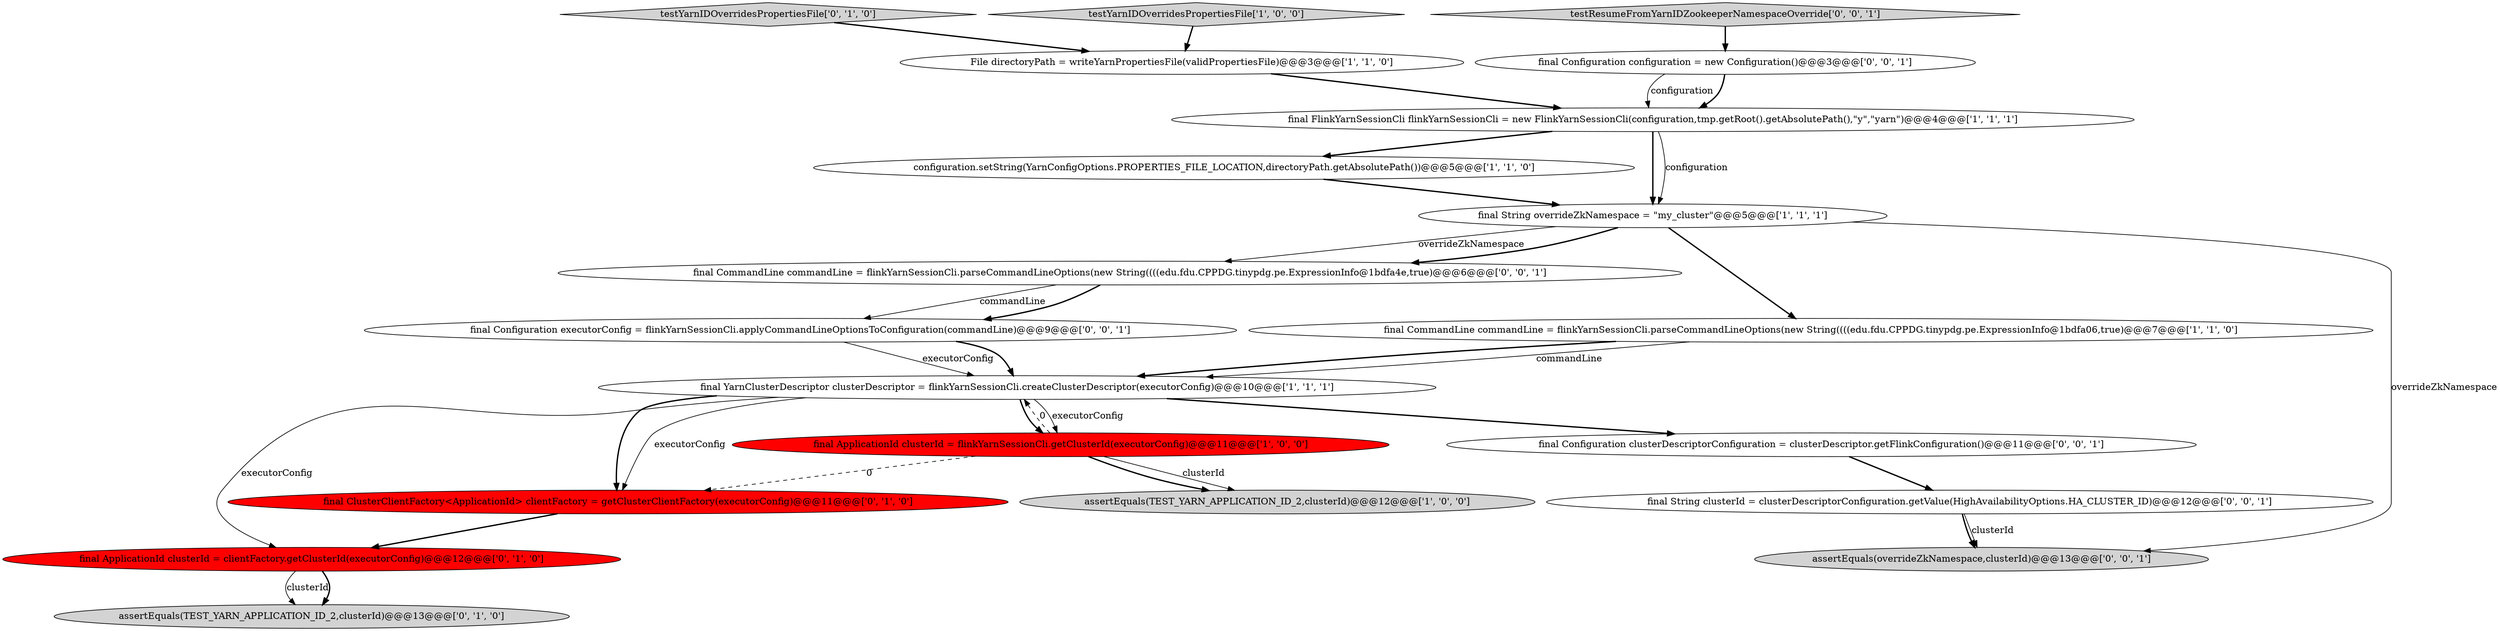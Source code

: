 digraph {
12 [style = filled, label = "assertEquals(TEST_YARN_APPLICATION_ID_2,clusterId)@@@13@@@['0', '1', '0']", fillcolor = lightgray, shape = ellipse image = "AAA0AAABBB2BBB"];
14 [style = filled, label = "final CommandLine commandLine = flinkYarnSessionCli.parseCommandLineOptions(new String((((edu.fdu.CPPDG.tinypdg.pe.ExpressionInfo@1bdfa4e,true)@@@6@@@['0', '0', '1']", fillcolor = white, shape = ellipse image = "AAA0AAABBB3BBB"];
4 [style = filled, label = "final YarnClusterDescriptor clusterDescriptor = flinkYarnSessionCli.createClusterDescriptor(executorConfig)@@@10@@@['1', '1', '1']", fillcolor = white, shape = ellipse image = "AAA0AAABBB1BBB"];
3 [style = filled, label = "File directoryPath = writeYarnPropertiesFile(validPropertiesFile)@@@3@@@['1', '1', '0']", fillcolor = white, shape = ellipse image = "AAA0AAABBB1BBB"];
17 [style = filled, label = "assertEquals(overrideZkNamespace,clusterId)@@@13@@@['0', '0', '1']", fillcolor = lightgray, shape = ellipse image = "AAA0AAABBB3BBB"];
19 [style = filled, label = "final String clusterId = clusterDescriptorConfiguration.getValue(HighAvailabilityOptions.HA_CLUSTER_ID)@@@12@@@['0', '0', '1']", fillcolor = white, shape = ellipse image = "AAA0AAABBB3BBB"];
16 [style = filled, label = "final Configuration configuration = new Configuration()@@@3@@@['0', '0', '1']", fillcolor = white, shape = ellipse image = "AAA0AAABBB3BBB"];
6 [style = filled, label = "final CommandLine commandLine = flinkYarnSessionCli.parseCommandLineOptions(new String((((edu.fdu.CPPDG.tinypdg.pe.ExpressionInfo@1bdfa06,true)@@@7@@@['1', '1', '0']", fillcolor = white, shape = ellipse image = "AAA0AAABBB1BBB"];
9 [style = filled, label = "final ApplicationId clusterId = clientFactory.getClusterId(executorConfig)@@@12@@@['0', '1', '0']", fillcolor = red, shape = ellipse image = "AAA1AAABBB2BBB"];
10 [style = filled, label = "final ClusterClientFactory<ApplicationId> clientFactory = getClusterClientFactory(executorConfig)@@@11@@@['0', '1', '0']", fillcolor = red, shape = ellipse image = "AAA1AAABBB2BBB"];
7 [style = filled, label = "final FlinkYarnSessionCli flinkYarnSessionCli = new FlinkYarnSessionCli(configuration,tmp.getRoot().getAbsolutePath(),\"y\",\"yarn\")@@@4@@@['1', '1', '1']", fillcolor = white, shape = ellipse image = "AAA0AAABBB1BBB"];
1 [style = filled, label = "testYarnIDOverridesPropertiesFile['1', '0', '0']", fillcolor = lightgray, shape = diamond image = "AAA0AAABBB1BBB"];
13 [style = filled, label = "final Configuration clusterDescriptorConfiguration = clusterDescriptor.getFlinkConfiguration()@@@11@@@['0', '0', '1']", fillcolor = white, shape = ellipse image = "AAA0AAABBB3BBB"];
18 [style = filled, label = "final Configuration executorConfig = flinkYarnSessionCli.applyCommandLineOptionsToConfiguration(commandLine)@@@9@@@['0', '0', '1']", fillcolor = white, shape = ellipse image = "AAA0AAABBB3BBB"];
0 [style = filled, label = "configuration.setString(YarnConfigOptions.PROPERTIES_FILE_LOCATION,directoryPath.getAbsolutePath())@@@5@@@['1', '1', '0']", fillcolor = white, shape = ellipse image = "AAA0AAABBB1BBB"];
5 [style = filled, label = "final ApplicationId clusterId = flinkYarnSessionCli.getClusterId(executorConfig)@@@11@@@['1', '0', '0']", fillcolor = red, shape = ellipse image = "AAA1AAABBB1BBB"];
11 [style = filled, label = "testYarnIDOverridesPropertiesFile['0', '1', '0']", fillcolor = lightgray, shape = diamond image = "AAA0AAABBB2BBB"];
15 [style = filled, label = "testResumeFromYarnIDZookeeperNamespaceOverride['0', '0', '1']", fillcolor = lightgray, shape = diamond image = "AAA0AAABBB3BBB"];
8 [style = filled, label = "final String overrideZkNamespace = \"my_cluster\"@@@5@@@['1', '1', '1']", fillcolor = white, shape = ellipse image = "AAA0AAABBB1BBB"];
2 [style = filled, label = "assertEquals(TEST_YARN_APPLICATION_ID_2,clusterId)@@@12@@@['1', '0', '0']", fillcolor = lightgray, shape = ellipse image = "AAA0AAABBB1BBB"];
4->10 [style = bold, label=""];
9->12 [style = solid, label="clusterId"];
8->14 [style = solid, label="overrideZkNamespace"];
4->13 [style = bold, label=""];
16->7 [style = bold, label=""];
1->3 [style = bold, label=""];
8->14 [style = bold, label=""];
8->6 [style = bold, label=""];
7->0 [style = bold, label=""];
19->17 [style = bold, label=""];
7->8 [style = bold, label=""];
15->16 [style = bold, label=""];
18->4 [style = solid, label="executorConfig"];
5->4 [style = dashed, label="0"];
14->18 [style = solid, label="commandLine"];
6->4 [style = solid, label="commandLine"];
5->2 [style = solid, label="clusterId"];
4->9 [style = solid, label="executorConfig"];
6->4 [style = bold, label=""];
4->5 [style = solid, label="executorConfig"];
5->2 [style = bold, label=""];
13->19 [style = bold, label=""];
18->4 [style = bold, label=""];
5->10 [style = dashed, label="0"];
3->7 [style = bold, label=""];
11->3 [style = bold, label=""];
7->8 [style = solid, label="configuration"];
16->7 [style = solid, label="configuration"];
4->10 [style = solid, label="executorConfig"];
0->8 [style = bold, label=""];
14->18 [style = bold, label=""];
10->9 [style = bold, label=""];
9->12 [style = bold, label=""];
8->17 [style = solid, label="overrideZkNamespace"];
19->17 [style = solid, label="clusterId"];
4->5 [style = bold, label=""];
}
